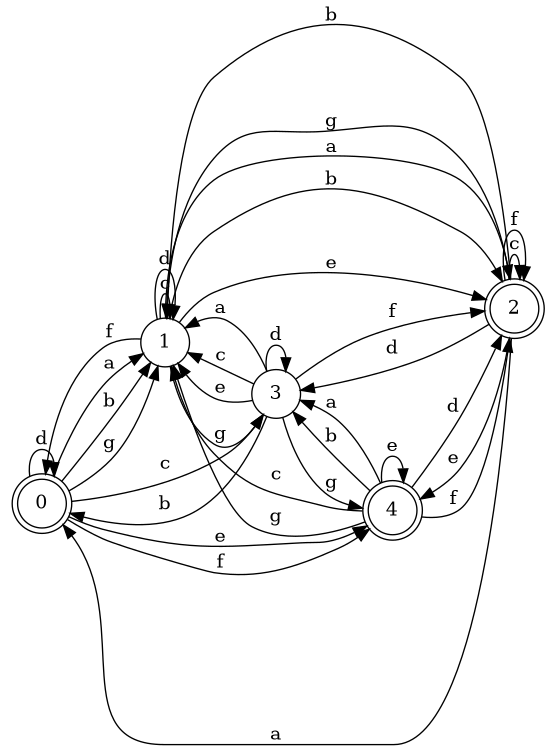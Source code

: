 digraph n4_1 {
__start0 [label="" shape="none"];

rankdir=LR;
size="8,5";

s0 [style="rounded,filled", color="black", fillcolor="white" shape="doublecircle", label="0"];
s1 [style="filled", color="black", fillcolor="white" shape="circle", label="1"];
s2 [style="rounded,filled", color="black", fillcolor="white" shape="doublecircle", label="2"];
s3 [style="filled", color="black", fillcolor="white" shape="circle", label="3"];
s4 [style="rounded,filled", color="black", fillcolor="white" shape="doublecircle", label="4"];
s0 -> s1 [label="a"];
s0 -> s1 [label="b"];
s0 -> s3 [label="c"];
s0 -> s0 [label="d"];
s0 -> s4 [label="e"];
s0 -> s4 [label="f"];
s0 -> s1 [label="g"];
s1 -> s2 [label="a"];
s1 -> s2 [label="b"];
s1 -> s1 [label="c"];
s1 -> s1 [label="d"];
s1 -> s2 [label="e"];
s1 -> s0 [label="f"];
s1 -> s3 [label="g"];
s2 -> s0 [label="a"];
s2 -> s1 [label="b"];
s2 -> s2 [label="c"];
s2 -> s3 [label="d"];
s2 -> s4 [label="e"];
s2 -> s2 [label="f"];
s2 -> s1 [label="g"];
s3 -> s1 [label="a"];
s3 -> s0 [label="b"];
s3 -> s1 [label="c"];
s3 -> s3 [label="d"];
s3 -> s1 [label="e"];
s3 -> s2 [label="f"];
s3 -> s4 [label="g"];
s4 -> s3 [label="a"];
s4 -> s3 [label="b"];
s4 -> s1 [label="c"];
s4 -> s2 [label="d"];
s4 -> s4 [label="e"];
s4 -> s2 [label="f"];
s4 -> s1 [label="g"];

}